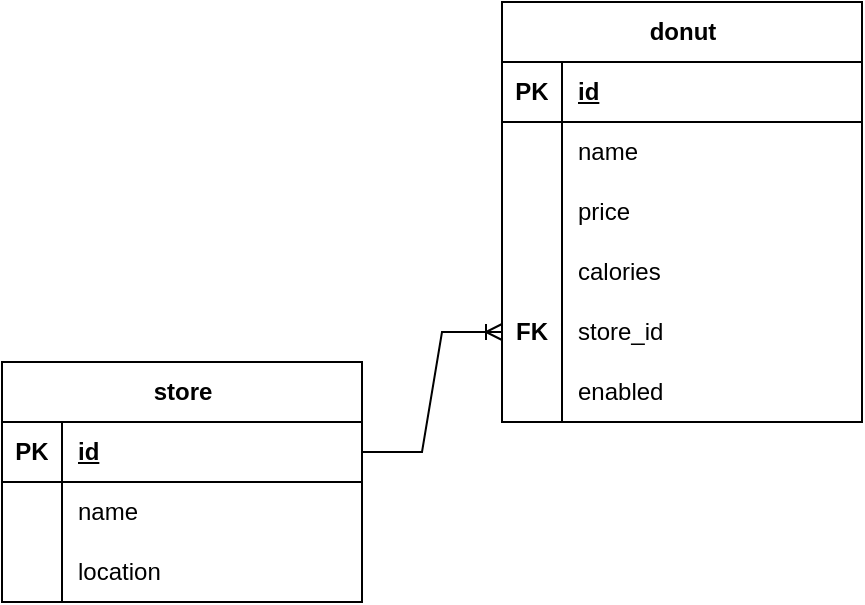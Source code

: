 <mxfile version="22.0.3" type="device">
  <diagram name="Page-1" id="efa7a0a1-bf9b-a30e-e6df-94a7791c09e9">
    <mxGraphModel dx="1015" dy="772" grid="1" gridSize="10" guides="1" tooltips="1" connect="1" arrows="1" fold="1" page="1" pageScale="1" pageWidth="826" pageHeight="1169" background="none" math="0" shadow="0">
      <root>
        <mxCell id="0" />
        <mxCell id="1" parent="0" />
        <mxCell id="Bacj6mho-CYKZy6zE05o-115" value="" style="edgeStyle=entityRelationEdgeStyle;fontSize=12;html=1;endArrow=ERoneToMany;rounded=0;" edge="1" parent="1" source="Bacj6mho-CYKZy6zE05o-159" target="Bacj6mho-CYKZy6zE05o-143">
          <mxGeometry width="100" height="100" relative="1" as="geometry">
            <mxPoint x="250.0" y="230" as="sourcePoint" />
            <mxPoint x="330.96" y="237.52" as="targetPoint" />
            <Array as="points">
              <mxPoint x="490.96" y="577.52" />
              <mxPoint x="420.96" y="327.52" />
              <mxPoint x="330.96" y="297.52" />
              <mxPoint x="380.96" y="282.52" />
            </Array>
          </mxGeometry>
        </mxCell>
        <mxCell id="Bacj6mho-CYKZy6zE05o-117" value="donut" style="shape=table;startSize=30;container=1;collapsible=1;childLayout=tableLayout;fixedRows=1;rowLines=0;fontStyle=1;align=center;resizeLast=1;html=1;" vertex="1" parent="1">
          <mxGeometry x="330" y="70" width="180" height="210" as="geometry" />
        </mxCell>
        <mxCell id="Bacj6mho-CYKZy6zE05o-118" value="" style="shape=tableRow;horizontal=0;startSize=0;swimlaneHead=0;swimlaneBody=0;fillColor=none;collapsible=0;dropTarget=0;points=[[0,0.5],[1,0.5]];portConstraint=eastwest;top=0;left=0;right=0;bottom=1;" vertex="1" parent="Bacj6mho-CYKZy6zE05o-117">
          <mxGeometry y="30" width="180" height="30" as="geometry" />
        </mxCell>
        <mxCell id="Bacj6mho-CYKZy6zE05o-119" value="PK" style="shape=partialRectangle;connectable=0;fillColor=none;top=0;left=0;bottom=0;right=0;fontStyle=1;overflow=hidden;whiteSpace=wrap;html=1;" vertex="1" parent="Bacj6mho-CYKZy6zE05o-118">
          <mxGeometry width="30" height="30" as="geometry">
            <mxRectangle width="30" height="30" as="alternateBounds" />
          </mxGeometry>
        </mxCell>
        <mxCell id="Bacj6mho-CYKZy6zE05o-120" value="id" style="shape=partialRectangle;connectable=0;fillColor=none;top=0;left=0;bottom=0;right=0;align=left;spacingLeft=6;fontStyle=5;overflow=hidden;whiteSpace=wrap;html=1;" vertex="1" parent="Bacj6mho-CYKZy6zE05o-118">
          <mxGeometry x="30" width="150" height="30" as="geometry">
            <mxRectangle width="150" height="30" as="alternateBounds" />
          </mxGeometry>
        </mxCell>
        <mxCell id="Bacj6mho-CYKZy6zE05o-121" value="" style="shape=tableRow;horizontal=0;startSize=0;swimlaneHead=0;swimlaneBody=0;fillColor=none;collapsible=0;dropTarget=0;points=[[0,0.5],[1,0.5]];portConstraint=eastwest;top=0;left=0;right=0;bottom=0;" vertex="1" parent="Bacj6mho-CYKZy6zE05o-117">
          <mxGeometry y="60" width="180" height="30" as="geometry" />
        </mxCell>
        <mxCell id="Bacj6mho-CYKZy6zE05o-122" value="" style="shape=partialRectangle;connectable=0;fillColor=none;top=0;left=0;bottom=0;right=0;editable=1;overflow=hidden;whiteSpace=wrap;html=1;" vertex="1" parent="Bacj6mho-CYKZy6zE05o-121">
          <mxGeometry width="30" height="30" as="geometry">
            <mxRectangle width="30" height="30" as="alternateBounds" />
          </mxGeometry>
        </mxCell>
        <mxCell id="Bacj6mho-CYKZy6zE05o-123" value="name" style="shape=partialRectangle;connectable=0;fillColor=none;top=0;left=0;bottom=0;right=0;align=left;spacingLeft=6;overflow=hidden;whiteSpace=wrap;html=1;" vertex="1" parent="Bacj6mho-CYKZy6zE05o-121">
          <mxGeometry x="30" width="150" height="30" as="geometry">
            <mxRectangle width="150" height="30" as="alternateBounds" />
          </mxGeometry>
        </mxCell>
        <mxCell id="Bacj6mho-CYKZy6zE05o-124" value="" style="shape=tableRow;horizontal=0;startSize=0;swimlaneHead=0;swimlaneBody=0;fillColor=none;collapsible=0;dropTarget=0;points=[[0,0.5],[1,0.5]];portConstraint=eastwest;top=0;left=0;right=0;bottom=0;" vertex="1" parent="Bacj6mho-CYKZy6zE05o-117">
          <mxGeometry y="90" width="180" height="30" as="geometry" />
        </mxCell>
        <mxCell id="Bacj6mho-CYKZy6zE05o-125" value="" style="shape=partialRectangle;connectable=0;fillColor=none;top=0;left=0;bottom=0;right=0;editable=1;overflow=hidden;whiteSpace=wrap;html=1;" vertex="1" parent="Bacj6mho-CYKZy6zE05o-124">
          <mxGeometry width="30" height="30" as="geometry">
            <mxRectangle width="30" height="30" as="alternateBounds" />
          </mxGeometry>
        </mxCell>
        <mxCell id="Bacj6mho-CYKZy6zE05o-126" value="price" style="shape=partialRectangle;connectable=0;fillColor=none;top=0;left=0;bottom=0;right=0;align=left;spacingLeft=6;overflow=hidden;whiteSpace=wrap;html=1;" vertex="1" parent="Bacj6mho-CYKZy6zE05o-124">
          <mxGeometry x="30" width="150" height="30" as="geometry">
            <mxRectangle width="150" height="30" as="alternateBounds" />
          </mxGeometry>
        </mxCell>
        <mxCell id="Bacj6mho-CYKZy6zE05o-127" value="" style="shape=tableRow;horizontal=0;startSize=0;swimlaneHead=0;swimlaneBody=0;fillColor=none;collapsible=0;dropTarget=0;points=[[0,0.5],[1,0.5]];portConstraint=eastwest;top=0;left=0;right=0;bottom=0;" vertex="1" parent="Bacj6mho-CYKZy6zE05o-117">
          <mxGeometry y="120" width="180" height="30" as="geometry" />
        </mxCell>
        <mxCell id="Bacj6mho-CYKZy6zE05o-128" value="" style="shape=partialRectangle;connectable=0;fillColor=none;top=0;left=0;bottom=0;right=0;editable=1;overflow=hidden;whiteSpace=wrap;html=1;" vertex="1" parent="Bacj6mho-CYKZy6zE05o-127">
          <mxGeometry width="30" height="30" as="geometry">
            <mxRectangle width="30" height="30" as="alternateBounds" />
          </mxGeometry>
        </mxCell>
        <mxCell id="Bacj6mho-CYKZy6zE05o-129" value="calories" style="shape=partialRectangle;connectable=0;fillColor=none;top=0;left=0;bottom=0;right=0;align=left;spacingLeft=6;overflow=hidden;whiteSpace=wrap;html=1;" vertex="1" parent="Bacj6mho-CYKZy6zE05o-127">
          <mxGeometry x="30" width="150" height="30" as="geometry">
            <mxRectangle width="150" height="30" as="alternateBounds" />
          </mxGeometry>
        </mxCell>
        <mxCell id="Bacj6mho-CYKZy6zE05o-143" value="" style="shape=tableRow;horizontal=0;startSize=0;swimlaneHead=0;swimlaneBody=0;fillColor=none;collapsible=0;dropTarget=0;points=[[0,0.5],[1,0.5]];portConstraint=eastwest;top=0;left=0;right=0;bottom=0;" vertex="1" parent="Bacj6mho-CYKZy6zE05o-117">
          <mxGeometry y="150" width="180" height="30" as="geometry" />
        </mxCell>
        <mxCell id="Bacj6mho-CYKZy6zE05o-144" value="&lt;b&gt;FK&lt;/b&gt;" style="shape=partialRectangle;connectable=0;fillColor=none;top=0;left=0;bottom=0;right=0;editable=1;overflow=hidden;whiteSpace=wrap;html=1;" vertex="1" parent="Bacj6mho-CYKZy6zE05o-143">
          <mxGeometry width="30" height="30" as="geometry">
            <mxRectangle width="30" height="30" as="alternateBounds" />
          </mxGeometry>
        </mxCell>
        <mxCell id="Bacj6mho-CYKZy6zE05o-145" value="store_id" style="shape=partialRectangle;connectable=0;fillColor=none;top=0;left=0;bottom=0;right=0;align=left;spacingLeft=6;overflow=hidden;whiteSpace=wrap;html=1;" vertex="1" parent="Bacj6mho-CYKZy6zE05o-143">
          <mxGeometry x="30" width="150" height="30" as="geometry">
            <mxRectangle width="150" height="30" as="alternateBounds" />
          </mxGeometry>
        </mxCell>
        <mxCell id="Bacj6mho-CYKZy6zE05o-146" value="" style="shape=tableRow;horizontal=0;startSize=0;swimlaneHead=0;swimlaneBody=0;fillColor=none;collapsible=0;dropTarget=0;points=[[0,0.5],[1,0.5]];portConstraint=eastwest;top=0;left=0;right=0;bottom=0;" vertex="1" parent="Bacj6mho-CYKZy6zE05o-117">
          <mxGeometry y="180" width="180" height="30" as="geometry" />
        </mxCell>
        <mxCell id="Bacj6mho-CYKZy6zE05o-147" value="" style="shape=partialRectangle;connectable=0;fillColor=none;top=0;left=0;bottom=0;right=0;editable=1;overflow=hidden;whiteSpace=wrap;html=1;" vertex="1" parent="Bacj6mho-CYKZy6zE05o-146">
          <mxGeometry width="30" height="30" as="geometry">
            <mxRectangle width="30" height="30" as="alternateBounds" />
          </mxGeometry>
        </mxCell>
        <mxCell id="Bacj6mho-CYKZy6zE05o-148" value="enabled" style="shape=partialRectangle;connectable=0;fillColor=none;top=0;left=0;bottom=0;right=0;align=left;spacingLeft=6;overflow=hidden;whiteSpace=wrap;html=1;" vertex="1" parent="Bacj6mho-CYKZy6zE05o-146">
          <mxGeometry x="30" width="150" height="30" as="geometry">
            <mxRectangle width="150" height="30" as="alternateBounds" />
          </mxGeometry>
        </mxCell>
        <mxCell id="Bacj6mho-CYKZy6zE05o-158" value="store" style="shape=table;startSize=30;container=1;collapsible=1;childLayout=tableLayout;fixedRows=1;rowLines=0;fontStyle=1;align=center;resizeLast=1;html=1;" vertex="1" parent="1">
          <mxGeometry x="80" y="250" width="180" height="120" as="geometry" />
        </mxCell>
        <mxCell id="Bacj6mho-CYKZy6zE05o-159" value="" style="shape=tableRow;horizontal=0;startSize=0;swimlaneHead=0;swimlaneBody=0;fillColor=none;collapsible=0;dropTarget=0;points=[[0,0.5],[1,0.5]];portConstraint=eastwest;top=0;left=0;right=0;bottom=1;" vertex="1" parent="Bacj6mho-CYKZy6zE05o-158">
          <mxGeometry y="30" width="180" height="30" as="geometry" />
        </mxCell>
        <mxCell id="Bacj6mho-CYKZy6zE05o-160" value="PK" style="shape=partialRectangle;connectable=0;fillColor=none;top=0;left=0;bottom=0;right=0;fontStyle=1;overflow=hidden;whiteSpace=wrap;html=1;" vertex="1" parent="Bacj6mho-CYKZy6zE05o-159">
          <mxGeometry width="30" height="30" as="geometry">
            <mxRectangle width="30" height="30" as="alternateBounds" />
          </mxGeometry>
        </mxCell>
        <mxCell id="Bacj6mho-CYKZy6zE05o-161" value="id" style="shape=partialRectangle;connectable=0;fillColor=none;top=0;left=0;bottom=0;right=0;align=left;spacingLeft=6;fontStyle=5;overflow=hidden;whiteSpace=wrap;html=1;" vertex="1" parent="Bacj6mho-CYKZy6zE05o-159">
          <mxGeometry x="30" width="150" height="30" as="geometry">
            <mxRectangle width="150" height="30" as="alternateBounds" />
          </mxGeometry>
        </mxCell>
        <mxCell id="Bacj6mho-CYKZy6zE05o-162" value="" style="shape=tableRow;horizontal=0;startSize=0;swimlaneHead=0;swimlaneBody=0;fillColor=none;collapsible=0;dropTarget=0;points=[[0,0.5],[1,0.5]];portConstraint=eastwest;top=0;left=0;right=0;bottom=0;" vertex="1" parent="Bacj6mho-CYKZy6zE05o-158">
          <mxGeometry y="60" width="180" height="30" as="geometry" />
        </mxCell>
        <mxCell id="Bacj6mho-CYKZy6zE05o-163" value="" style="shape=partialRectangle;connectable=0;fillColor=none;top=0;left=0;bottom=0;right=0;editable=1;overflow=hidden;whiteSpace=wrap;html=1;" vertex="1" parent="Bacj6mho-CYKZy6zE05o-162">
          <mxGeometry width="30" height="30" as="geometry">
            <mxRectangle width="30" height="30" as="alternateBounds" />
          </mxGeometry>
        </mxCell>
        <mxCell id="Bacj6mho-CYKZy6zE05o-164" value="name" style="shape=partialRectangle;connectable=0;fillColor=none;top=0;left=0;bottom=0;right=0;align=left;spacingLeft=6;overflow=hidden;whiteSpace=wrap;html=1;" vertex="1" parent="Bacj6mho-CYKZy6zE05o-162">
          <mxGeometry x="30" width="150" height="30" as="geometry">
            <mxRectangle width="150" height="30" as="alternateBounds" />
          </mxGeometry>
        </mxCell>
        <mxCell id="Bacj6mho-CYKZy6zE05o-165" value="" style="shape=tableRow;horizontal=0;startSize=0;swimlaneHead=0;swimlaneBody=0;fillColor=none;collapsible=0;dropTarget=0;points=[[0,0.5],[1,0.5]];portConstraint=eastwest;top=0;left=0;right=0;bottom=0;" vertex="1" parent="Bacj6mho-CYKZy6zE05o-158">
          <mxGeometry y="90" width="180" height="30" as="geometry" />
        </mxCell>
        <mxCell id="Bacj6mho-CYKZy6zE05o-166" value="" style="shape=partialRectangle;connectable=0;fillColor=none;top=0;left=0;bottom=0;right=0;editable=1;overflow=hidden;whiteSpace=wrap;html=1;" vertex="1" parent="Bacj6mho-CYKZy6zE05o-165">
          <mxGeometry width="30" height="30" as="geometry">
            <mxRectangle width="30" height="30" as="alternateBounds" />
          </mxGeometry>
        </mxCell>
        <mxCell id="Bacj6mho-CYKZy6zE05o-167" value="location" style="shape=partialRectangle;connectable=0;fillColor=none;top=0;left=0;bottom=0;right=0;align=left;spacingLeft=6;overflow=hidden;whiteSpace=wrap;html=1;" vertex="1" parent="Bacj6mho-CYKZy6zE05o-165">
          <mxGeometry x="30" width="150" height="30" as="geometry">
            <mxRectangle width="150" height="30" as="alternateBounds" />
          </mxGeometry>
        </mxCell>
      </root>
    </mxGraphModel>
  </diagram>
</mxfile>
